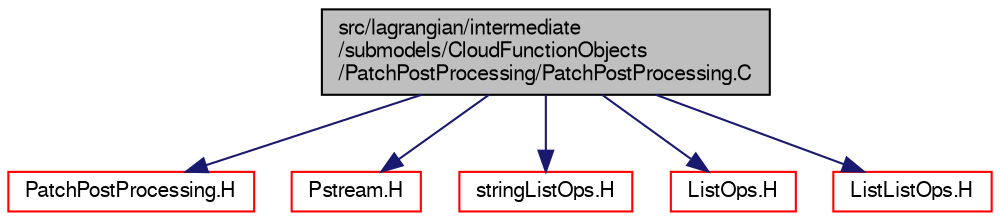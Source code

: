 digraph "src/lagrangian/intermediate/submodels/CloudFunctionObjects/PatchPostProcessing/PatchPostProcessing.C"
{
  bgcolor="transparent";
  edge [fontname="FreeSans",fontsize="10",labelfontname="FreeSans",labelfontsize="10"];
  node [fontname="FreeSans",fontsize="10",shape=record];
  Node0 [label="src/lagrangian/intermediate\l/submodels/CloudFunctionObjects\l/PatchPostProcessing/PatchPostProcessing.C",height=0.2,width=0.4,color="black", fillcolor="grey75", style="filled", fontcolor="black"];
  Node0 -> Node1 [color="midnightblue",fontsize="10",style="solid",fontname="FreeSans"];
  Node1 [label="PatchPostProcessing.H",height=0.2,width=0.4,color="red",URL="$a05597.html"];
  Node0 -> Node90 [color="midnightblue",fontsize="10",style="solid",fontname="FreeSans"];
  Node90 [label="Pstream.H",height=0.2,width=0.4,color="red",URL="$a09134.html"];
  Node0 -> Node101 [color="midnightblue",fontsize="10",style="solid",fontname="FreeSans"];
  Node101 [label="stringListOps.H",height=0.2,width=0.4,color="red",URL="$a12617.html",tooltip="Operations on lists of strings. "];
  Node0 -> Node95 [color="midnightblue",fontsize="10",style="solid",fontname="FreeSans"];
  Node95 [label="ListOps.H",height=0.2,width=0.4,color="red",URL="$a08687.html",tooltip="Various functions to operate on Lists. "];
  Node0 -> Node109 [color="midnightblue",fontsize="10",style="solid",fontname="FreeSans"];
  Node109 [label="ListListOps.H",height=0.2,width=0.4,color="red",URL="$a08681.html"];
}
